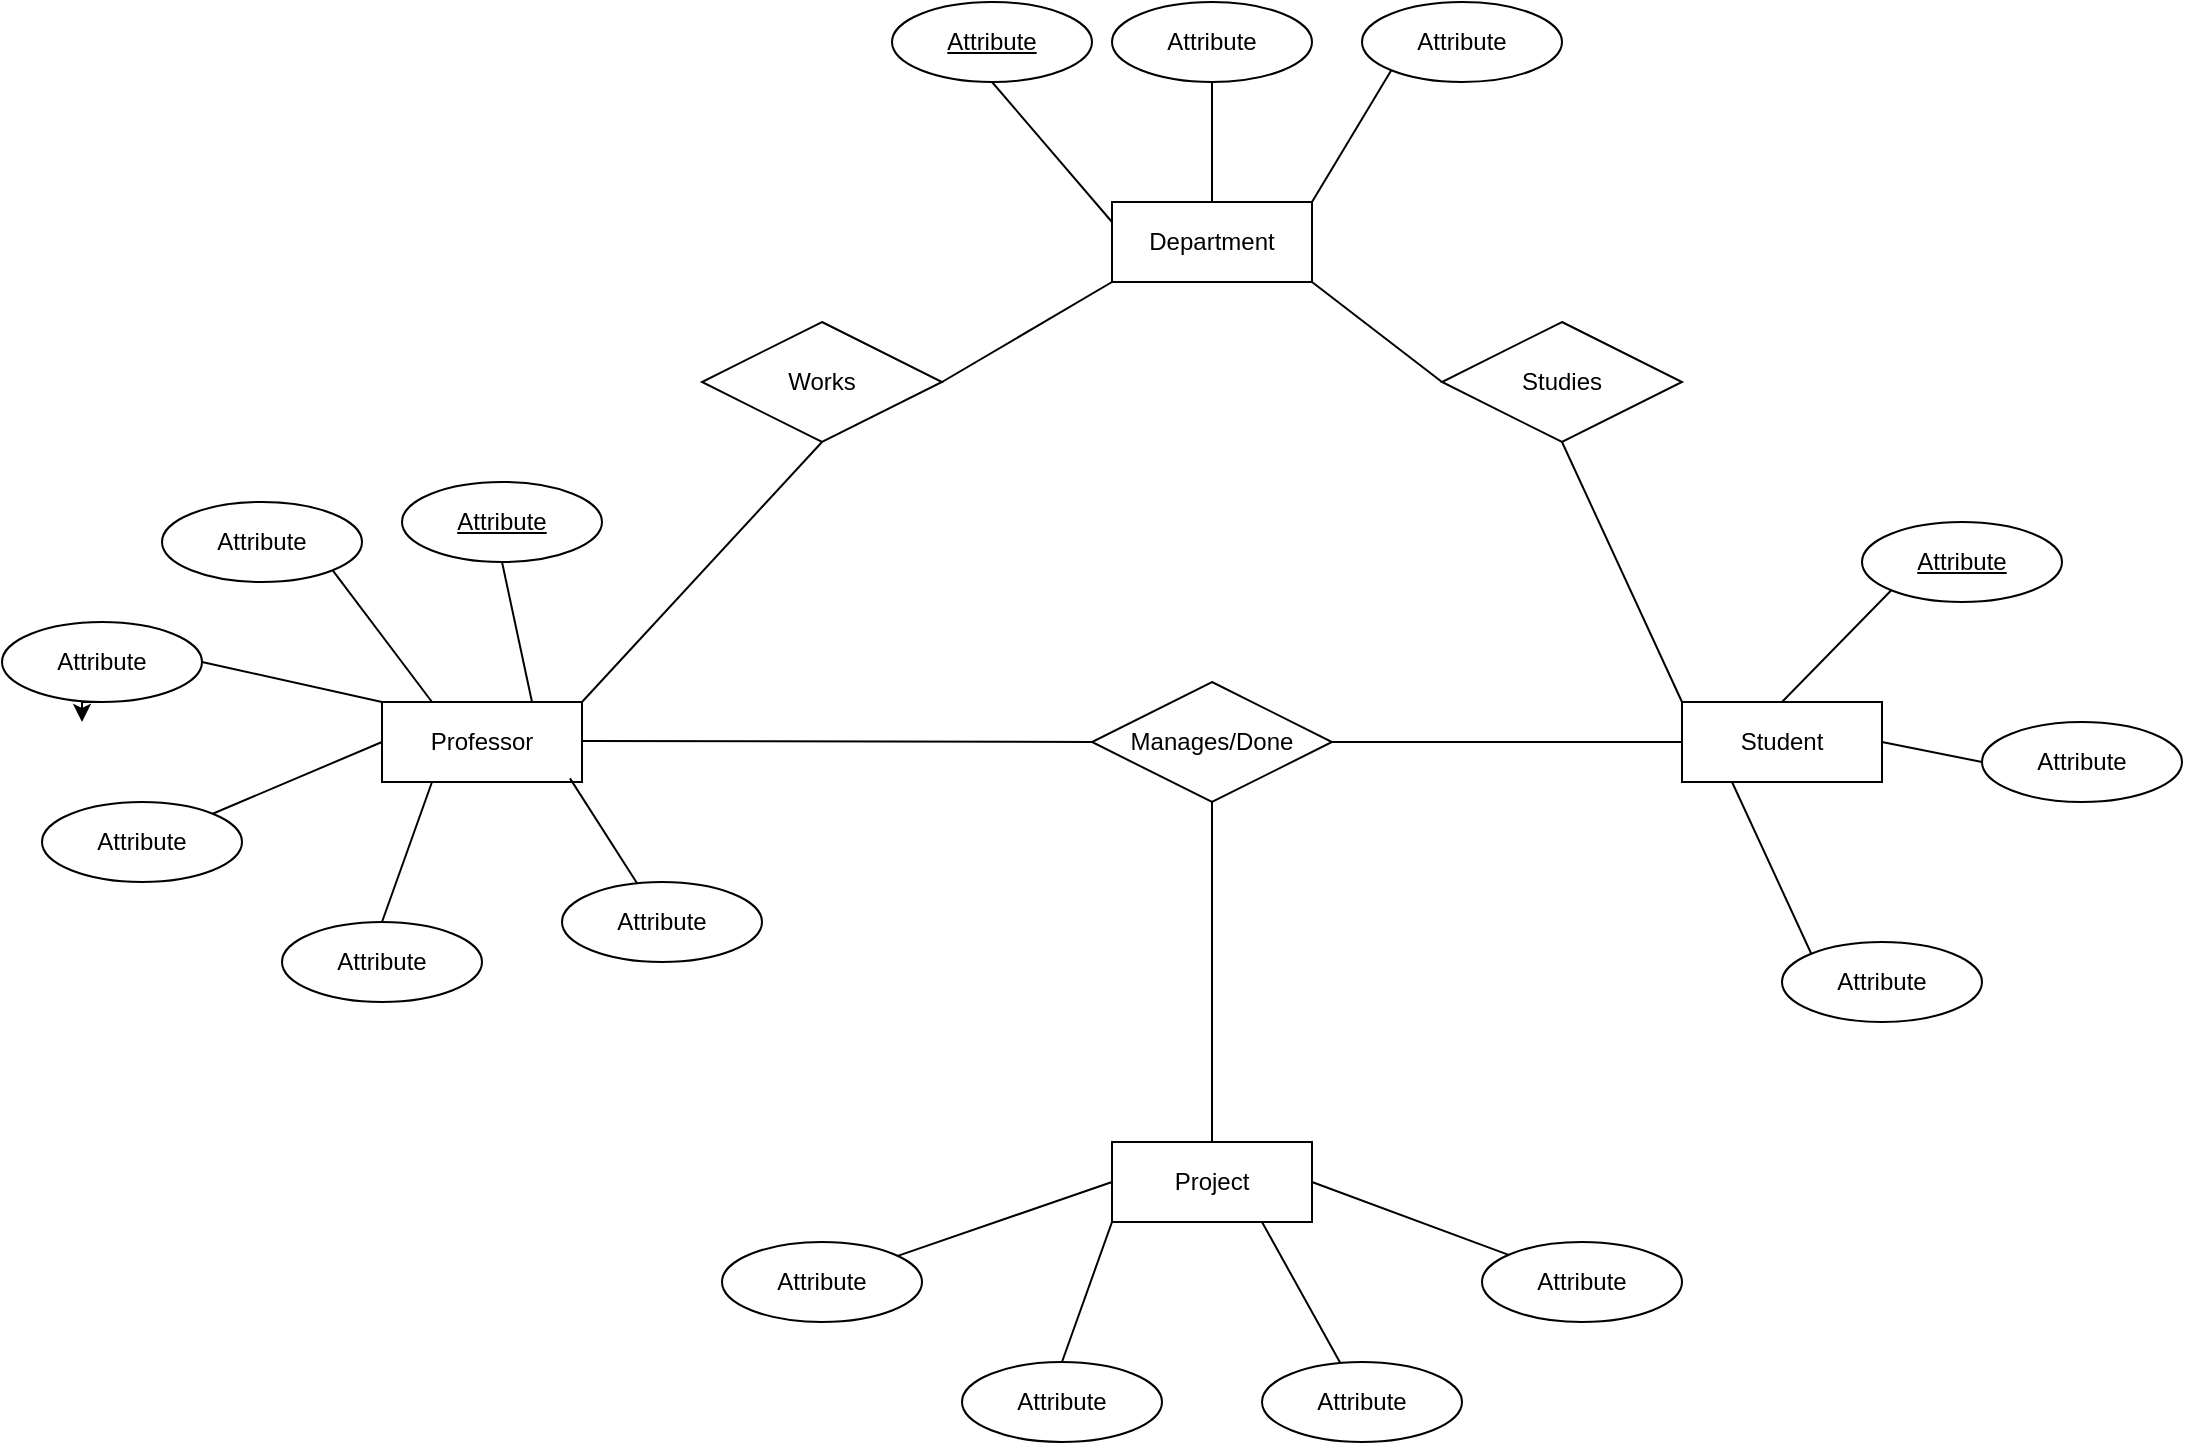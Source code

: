 <mxfile version="22.1.17" type="github">
  <diagram id="R2lEEEUBdFMjLlhIrx00" name="Page-1">
    <mxGraphModel dx="2085" dy="681" grid="1" gridSize="10" guides="1" tooltips="1" connect="1" arrows="1" fold="1" page="1" pageScale="1" pageWidth="850" pageHeight="1100" math="0" shadow="0" extFonts="Permanent Marker^https://fonts.googleapis.com/css?family=Permanent+Marker">
      <root>
        <mxCell id="0" />
        <mxCell id="1" parent="0" />
        <mxCell id="IUUmMOL3crDyiJliO-Nq-1" value="Student" style="whiteSpace=wrap;html=1;align=center;" vertex="1" parent="1">
          <mxGeometry x="660" y="410" width="100" height="40" as="geometry" />
        </mxCell>
        <mxCell id="IUUmMOL3crDyiJliO-Nq-2" value="Project" style="whiteSpace=wrap;html=1;align=center;" vertex="1" parent="1">
          <mxGeometry x="375" y="630" width="100" height="40" as="geometry" />
        </mxCell>
        <mxCell id="IUUmMOL3crDyiJliO-Nq-3" value="Professor" style="whiteSpace=wrap;html=1;align=center;" vertex="1" parent="1">
          <mxGeometry x="10" y="410" width="100" height="40" as="geometry" />
        </mxCell>
        <mxCell id="IUUmMOL3crDyiJliO-Nq-4" value="Department" style="whiteSpace=wrap;html=1;align=center;" vertex="1" parent="1">
          <mxGeometry x="375" y="160" width="100" height="40" as="geometry" />
        </mxCell>
        <mxCell id="IUUmMOL3crDyiJliO-Nq-5" value="Manages/Done" style="shape=rhombus;perimeter=rhombusPerimeter;whiteSpace=wrap;html=1;align=center;" vertex="1" parent="1">
          <mxGeometry x="365" y="400" width="120" height="60" as="geometry" />
        </mxCell>
        <mxCell id="IUUmMOL3crDyiJliO-Nq-6" value="Studies" style="shape=rhombus;perimeter=rhombusPerimeter;whiteSpace=wrap;html=1;align=center;" vertex="1" parent="1">
          <mxGeometry x="540" y="220" width="120" height="60" as="geometry" />
        </mxCell>
        <mxCell id="IUUmMOL3crDyiJliO-Nq-7" value="Works" style="shape=rhombus;perimeter=rhombusPerimeter;whiteSpace=wrap;html=1;align=center;" vertex="1" parent="1">
          <mxGeometry x="170" y="220" width="120" height="60" as="geometry" />
        </mxCell>
        <mxCell id="IUUmMOL3crDyiJliO-Nq-8" value="" style="endArrow=none;html=1;rounded=0;entryX=0;entryY=0.5;entryDx=0;entryDy=0;" edge="1" parent="1" target="IUUmMOL3crDyiJliO-Nq-5">
          <mxGeometry relative="1" as="geometry">
            <mxPoint x="110" y="429.5" as="sourcePoint" />
            <mxPoint x="270" y="429.5" as="targetPoint" />
          </mxGeometry>
        </mxCell>
        <mxCell id="IUUmMOL3crDyiJliO-Nq-9" value="" style="endArrow=none;html=1;rounded=0;entryX=1;entryY=0.5;entryDx=0;entryDy=0;exitX=0;exitY=1;exitDx=0;exitDy=0;" edge="1" parent="1" source="IUUmMOL3crDyiJliO-Nq-4" target="IUUmMOL3crDyiJliO-Nq-7">
          <mxGeometry relative="1" as="geometry">
            <mxPoint x="120" y="439.5" as="sourcePoint" />
            <mxPoint x="375" y="440" as="targetPoint" />
          </mxGeometry>
        </mxCell>
        <mxCell id="IUUmMOL3crDyiJliO-Nq-10" value="" style="endArrow=none;html=1;rounded=0;entryX=0.5;entryY=1;entryDx=0;entryDy=0;exitX=1;exitY=0;exitDx=0;exitDy=0;" edge="1" parent="1" source="IUUmMOL3crDyiJliO-Nq-3" target="IUUmMOL3crDyiJliO-Nq-7">
          <mxGeometry relative="1" as="geometry">
            <mxPoint x="130" y="449.5" as="sourcePoint" />
            <mxPoint x="385" y="450" as="targetPoint" />
          </mxGeometry>
        </mxCell>
        <mxCell id="IUUmMOL3crDyiJliO-Nq-11" value="" style="endArrow=none;html=1;rounded=0;entryX=1;entryY=0.5;entryDx=0;entryDy=0;exitX=0;exitY=0.5;exitDx=0;exitDy=0;" edge="1" parent="1" source="IUUmMOL3crDyiJliO-Nq-1" target="IUUmMOL3crDyiJliO-Nq-5">
          <mxGeometry relative="1" as="geometry">
            <mxPoint x="140" y="459.5" as="sourcePoint" />
            <mxPoint x="395" y="460" as="targetPoint" />
          </mxGeometry>
        </mxCell>
        <mxCell id="IUUmMOL3crDyiJliO-Nq-12" value="" style="endArrow=none;html=1;rounded=0;entryX=0.5;entryY=1;entryDx=0;entryDy=0;exitX=0.5;exitY=0;exitDx=0;exitDy=0;" edge="1" parent="1" source="IUUmMOL3crDyiJliO-Nq-2" target="IUUmMOL3crDyiJliO-Nq-5">
          <mxGeometry relative="1" as="geometry">
            <mxPoint x="150" y="469.5" as="sourcePoint" />
            <mxPoint x="405" y="470" as="targetPoint" />
          </mxGeometry>
        </mxCell>
        <mxCell id="IUUmMOL3crDyiJliO-Nq-13" value="Attribute" style="ellipse;whiteSpace=wrap;html=1;align=center;" vertex="1" parent="1">
          <mxGeometry x="-100" y="310" width="100" height="40" as="geometry" />
        </mxCell>
        <mxCell id="IUUmMOL3crDyiJliO-Nq-15" value="Attribute" style="ellipse;whiteSpace=wrap;html=1;align=center;" vertex="1" parent="1">
          <mxGeometry x="-40" y="520" width="100" height="40" as="geometry" />
        </mxCell>
        <mxCell id="IUUmMOL3crDyiJliO-Nq-16" value="Attribute" style="ellipse;whiteSpace=wrap;html=1;align=center;" vertex="1" parent="1">
          <mxGeometry x="100" y="500" width="100" height="40" as="geometry" />
        </mxCell>
        <mxCell id="IUUmMOL3crDyiJliO-Nq-28" style="edgeStyle=orthogonalEdgeStyle;rounded=0;orthogonalLoop=1;jettySize=auto;html=1;exitX=0.5;exitY=1;exitDx=0;exitDy=0;" edge="1" parent="1" source="IUUmMOL3crDyiJliO-Nq-17">
          <mxGeometry relative="1" as="geometry">
            <mxPoint x="-140" y="420" as="targetPoint" />
          </mxGeometry>
        </mxCell>
        <mxCell id="IUUmMOL3crDyiJliO-Nq-17" value="Attribute" style="ellipse;whiteSpace=wrap;html=1;align=center;" vertex="1" parent="1">
          <mxGeometry x="-180" y="370" width="100" height="40" as="geometry" />
        </mxCell>
        <mxCell id="IUUmMOL3crDyiJliO-Nq-18" value="Attribute" style="ellipse;whiteSpace=wrap;html=1;align=center;" vertex="1" parent="1">
          <mxGeometry x="-160" y="460" width="100" height="40" as="geometry" />
        </mxCell>
        <mxCell id="IUUmMOL3crDyiJliO-Nq-19" value="" style="endArrow=none;html=1;rounded=0;entryX=0.5;entryY=0;entryDx=0;entryDy=0;exitX=0;exitY=1;exitDx=0;exitDy=0;" edge="1" parent="1" target="IUUmMOL3crDyiJliO-Nq-1">
          <mxGeometry relative="1" as="geometry">
            <mxPoint x="764.645" y="354.142" as="sourcePoint" />
            <mxPoint x="300" y="260" as="targetPoint" />
          </mxGeometry>
        </mxCell>
        <mxCell id="IUUmMOL3crDyiJliO-Nq-20" value="" style="endArrow=none;html=1;rounded=0;entryX=0;entryY=0;entryDx=0;entryDy=0;exitX=0.5;exitY=1;exitDx=0;exitDy=0;" edge="1" parent="1" source="IUUmMOL3crDyiJliO-Nq-6" target="IUUmMOL3crDyiJliO-Nq-1">
          <mxGeometry relative="1" as="geometry">
            <mxPoint x="395" y="220" as="sourcePoint" />
            <mxPoint x="310" y="270" as="targetPoint" />
          </mxGeometry>
        </mxCell>
        <mxCell id="IUUmMOL3crDyiJliO-Nq-21" value="" style="endArrow=none;html=1;rounded=0;entryX=0;entryY=0.5;entryDx=0;entryDy=0;exitX=1;exitY=1;exitDx=0;exitDy=0;" edge="1" parent="1" source="IUUmMOL3crDyiJliO-Nq-4" target="IUUmMOL3crDyiJliO-Nq-6">
          <mxGeometry relative="1" as="geometry">
            <mxPoint x="405" y="230" as="sourcePoint" />
            <mxPoint x="320" y="280" as="targetPoint" />
          </mxGeometry>
        </mxCell>
        <mxCell id="IUUmMOL3crDyiJliO-Nq-22" value="Attribute" style="ellipse;whiteSpace=wrap;html=1;align=center;" vertex="1" parent="1">
          <mxGeometry x="710" y="530" width="100" height="40" as="geometry" />
        </mxCell>
        <mxCell id="IUUmMOL3crDyiJliO-Nq-24" value="Attribute" style="ellipse;whiteSpace=wrap;html=1;align=center;" vertex="1" parent="1">
          <mxGeometry x="375" y="60" width="100" height="40" as="geometry" />
        </mxCell>
        <mxCell id="IUUmMOL3crDyiJliO-Nq-25" value="Attribute" style="ellipse;whiteSpace=wrap;html=1;align=center;" vertex="1" parent="1">
          <mxGeometry x="500" y="60" width="100" height="40" as="geometry" />
        </mxCell>
        <mxCell id="IUUmMOL3crDyiJliO-Nq-27" value="Attribute" style="ellipse;whiteSpace=wrap;html=1;align=center;" vertex="1" parent="1">
          <mxGeometry x="810" y="420" width="100" height="40" as="geometry" />
        </mxCell>
        <mxCell id="IUUmMOL3crDyiJliO-Nq-29" value="Attribute" style="ellipse;whiteSpace=wrap;html=1;align=center;" vertex="1" parent="1">
          <mxGeometry x="560" y="680" width="100" height="40" as="geometry" />
        </mxCell>
        <mxCell id="IUUmMOL3crDyiJliO-Nq-30" value="Attribute" style="ellipse;whiteSpace=wrap;html=1;align=center;" vertex="1" parent="1">
          <mxGeometry x="450" y="740" width="100" height="40" as="geometry" />
        </mxCell>
        <mxCell id="IUUmMOL3crDyiJliO-Nq-31" value="Attribute" style="ellipse;whiteSpace=wrap;html=1;align=center;" vertex="1" parent="1">
          <mxGeometry x="300" y="740" width="100" height="40" as="geometry" />
        </mxCell>
        <mxCell id="IUUmMOL3crDyiJliO-Nq-32" value="Attribute" style="ellipse;whiteSpace=wrap;html=1;align=center;" vertex="1" parent="1">
          <mxGeometry x="180" y="680" width="100" height="40" as="geometry" />
        </mxCell>
        <mxCell id="IUUmMOL3crDyiJliO-Nq-33" value="" style="endArrow=none;html=1;rounded=0;entryX=1;entryY=0.5;entryDx=0;entryDy=0;exitX=0;exitY=0.5;exitDx=0;exitDy=0;" edge="1" parent="1" source="IUUmMOL3crDyiJliO-Nq-27" target="IUUmMOL3crDyiJliO-Nq-1">
          <mxGeometry relative="1" as="geometry">
            <mxPoint x="775" y="364" as="sourcePoint" />
            <mxPoint x="770" y="420" as="targetPoint" />
          </mxGeometry>
        </mxCell>
        <mxCell id="IUUmMOL3crDyiJliO-Nq-34" value="" style="endArrow=none;html=1;rounded=0;exitX=1;exitY=0.5;exitDx=0;exitDy=0;" edge="1" parent="1" source="IUUmMOL3crDyiJliO-Nq-2" target="IUUmMOL3crDyiJliO-Nq-29">
          <mxGeometry relative="1" as="geometry">
            <mxPoint x="785" y="374" as="sourcePoint" />
            <mxPoint x="780" y="430" as="targetPoint" />
          </mxGeometry>
        </mxCell>
        <mxCell id="IUUmMOL3crDyiJliO-Nq-35" value="" style="endArrow=none;html=1;rounded=0;exitX=0.75;exitY=1;exitDx=0;exitDy=0;" edge="1" parent="1" source="IUUmMOL3crDyiJliO-Nq-2" target="IUUmMOL3crDyiJliO-Nq-30">
          <mxGeometry relative="1" as="geometry">
            <mxPoint x="795" y="384" as="sourcePoint" />
            <mxPoint x="790" y="440" as="targetPoint" />
          </mxGeometry>
        </mxCell>
        <mxCell id="IUUmMOL3crDyiJliO-Nq-36" value="" style="endArrow=none;html=1;rounded=0;entryX=0.5;entryY=0;entryDx=0;entryDy=0;exitX=0;exitY=1;exitDx=0;exitDy=0;" edge="1" parent="1" source="IUUmMOL3crDyiJliO-Nq-2" target="IUUmMOL3crDyiJliO-Nq-31">
          <mxGeometry relative="1" as="geometry">
            <mxPoint x="805" y="394" as="sourcePoint" />
            <mxPoint x="800" y="450" as="targetPoint" />
          </mxGeometry>
        </mxCell>
        <mxCell id="IUUmMOL3crDyiJliO-Nq-37" value="" style="endArrow=none;html=1;rounded=0;entryX=0;entryY=0;entryDx=0;entryDy=0;exitX=0.25;exitY=1;exitDx=0;exitDy=0;" edge="1" parent="1" source="IUUmMOL3crDyiJliO-Nq-1" target="IUUmMOL3crDyiJliO-Nq-22">
          <mxGeometry relative="1" as="geometry">
            <mxPoint x="815" y="404" as="sourcePoint" />
            <mxPoint x="810" y="460" as="targetPoint" />
          </mxGeometry>
        </mxCell>
        <mxCell id="IUUmMOL3crDyiJliO-Nq-40" value="" style="endArrow=none;html=1;rounded=0;exitX=0;exitY=0.5;exitDx=0;exitDy=0;" edge="1" parent="1" source="IUUmMOL3crDyiJliO-Nq-2" target="IUUmMOL3crDyiJliO-Nq-32">
          <mxGeometry relative="1" as="geometry">
            <mxPoint x="385" y="680" as="sourcePoint" />
            <mxPoint x="360" y="750" as="targetPoint" />
          </mxGeometry>
        </mxCell>
        <mxCell id="IUUmMOL3crDyiJliO-Nq-41" value="" style="endArrow=none;html=1;rounded=0;exitX=0.94;exitY=0.955;exitDx=0;exitDy=0;exitPerimeter=0;" edge="1" parent="1" source="IUUmMOL3crDyiJliO-Nq-3" target="IUUmMOL3crDyiJliO-Nq-16">
          <mxGeometry relative="1" as="geometry">
            <mxPoint x="385" y="660" as="sourcePoint" />
            <mxPoint x="278" y="697" as="targetPoint" />
          </mxGeometry>
        </mxCell>
        <mxCell id="IUUmMOL3crDyiJliO-Nq-42" value="" style="endArrow=none;html=1;rounded=0;exitX=0.25;exitY=1;exitDx=0;exitDy=0;entryX=0.5;entryY=0;entryDx=0;entryDy=0;" edge="1" parent="1" source="IUUmMOL3crDyiJliO-Nq-3" target="IUUmMOL3crDyiJliO-Nq-15">
          <mxGeometry relative="1" as="geometry">
            <mxPoint x="114" y="458" as="sourcePoint" />
            <mxPoint x="147" y="511" as="targetPoint" />
          </mxGeometry>
        </mxCell>
        <mxCell id="IUUmMOL3crDyiJliO-Nq-43" value="" style="endArrow=none;html=1;rounded=0;exitX=1;exitY=1;exitDx=0;exitDy=0;entryX=0.25;entryY=0;entryDx=0;entryDy=0;" edge="1" parent="1" source="IUUmMOL3crDyiJliO-Nq-13" target="IUUmMOL3crDyiJliO-Nq-3">
          <mxGeometry relative="1" as="geometry">
            <mxPoint x="45" y="460" as="sourcePoint" />
            <mxPoint x="20" y="530" as="targetPoint" />
          </mxGeometry>
        </mxCell>
        <mxCell id="IUUmMOL3crDyiJliO-Nq-44" value="" style="endArrow=none;html=1;rounded=0;exitX=0;exitY=0;exitDx=0;exitDy=0;entryX=1;entryY=0.5;entryDx=0;entryDy=0;" edge="1" parent="1" source="IUUmMOL3crDyiJliO-Nq-3" target="IUUmMOL3crDyiJliO-Nq-17">
          <mxGeometry relative="1" as="geometry">
            <mxPoint x="55" y="470" as="sourcePoint" />
            <mxPoint x="30" y="540" as="targetPoint" />
          </mxGeometry>
        </mxCell>
        <mxCell id="IUUmMOL3crDyiJliO-Nq-45" value="" style="endArrow=none;html=1;rounded=0;exitX=0;exitY=0.5;exitDx=0;exitDy=0;entryX=1;entryY=0;entryDx=0;entryDy=0;" edge="1" parent="1" source="IUUmMOL3crDyiJliO-Nq-3" target="IUUmMOL3crDyiJliO-Nq-18">
          <mxGeometry relative="1" as="geometry">
            <mxPoint x="65" y="480" as="sourcePoint" />
            <mxPoint x="40" y="550" as="targetPoint" />
          </mxGeometry>
        </mxCell>
        <mxCell id="IUUmMOL3crDyiJliO-Nq-46" value="" style="endArrow=none;html=1;rounded=0;exitX=0.5;exitY=1;exitDx=0;exitDy=0;entryX=0.75;entryY=0;entryDx=0;entryDy=0;" edge="1" parent="1" target="IUUmMOL3crDyiJliO-Nq-3">
          <mxGeometry relative="1" as="geometry">
            <mxPoint x="70" y="340" as="sourcePoint" />
            <mxPoint x="45" y="420" as="targetPoint" />
          </mxGeometry>
        </mxCell>
        <mxCell id="IUUmMOL3crDyiJliO-Nq-47" value="" style="endArrow=none;html=1;rounded=0;entryX=0;entryY=1;entryDx=0;entryDy=0;exitX=1;exitY=0;exitDx=0;exitDy=0;" edge="1" parent="1" source="IUUmMOL3crDyiJliO-Nq-4" target="IUUmMOL3crDyiJliO-Nq-25">
          <mxGeometry relative="1" as="geometry">
            <mxPoint x="385" y="210" as="sourcePoint" />
            <mxPoint x="300" y="260" as="targetPoint" />
          </mxGeometry>
        </mxCell>
        <mxCell id="IUUmMOL3crDyiJliO-Nq-48" value="" style="endArrow=none;html=1;rounded=0;entryX=0.5;entryY=1;entryDx=0;entryDy=0;exitX=0.5;exitY=0;exitDx=0;exitDy=0;" edge="1" parent="1" source="IUUmMOL3crDyiJliO-Nq-4" target="IUUmMOL3crDyiJliO-Nq-24">
          <mxGeometry relative="1" as="geometry">
            <mxPoint x="395" y="220" as="sourcePoint" />
            <mxPoint x="310" y="270" as="targetPoint" />
          </mxGeometry>
        </mxCell>
        <mxCell id="IUUmMOL3crDyiJliO-Nq-49" value="" style="endArrow=none;html=1;rounded=0;entryX=0.5;entryY=1;entryDx=0;entryDy=0;exitX=0;exitY=0.25;exitDx=0;exitDy=0;" edge="1" parent="1" source="IUUmMOL3crDyiJliO-Nq-4" target="IUUmMOL3crDyiJliO-Nq-51">
          <mxGeometry relative="1" as="geometry">
            <mxPoint x="405" y="230" as="sourcePoint" />
            <mxPoint x="335.355" y="94.142" as="targetPoint" />
          </mxGeometry>
        </mxCell>
        <mxCell id="IUUmMOL3crDyiJliO-Nq-50" value="Attribute" style="ellipse;whiteSpace=wrap;html=1;align=center;fontStyle=4;" vertex="1" parent="1">
          <mxGeometry x="20" y="300" width="100" height="40" as="geometry" />
        </mxCell>
        <mxCell id="IUUmMOL3crDyiJliO-Nq-51" value="Attribute" style="ellipse;whiteSpace=wrap;html=1;align=center;fontStyle=4;" vertex="1" parent="1">
          <mxGeometry x="265" y="60" width="100" height="40" as="geometry" />
        </mxCell>
        <mxCell id="IUUmMOL3crDyiJliO-Nq-52" value="Attribute" style="ellipse;whiteSpace=wrap;html=1;align=center;fontStyle=4;" vertex="1" parent="1">
          <mxGeometry x="750" y="320" width="100" height="40" as="geometry" />
        </mxCell>
      </root>
    </mxGraphModel>
  </diagram>
</mxfile>
